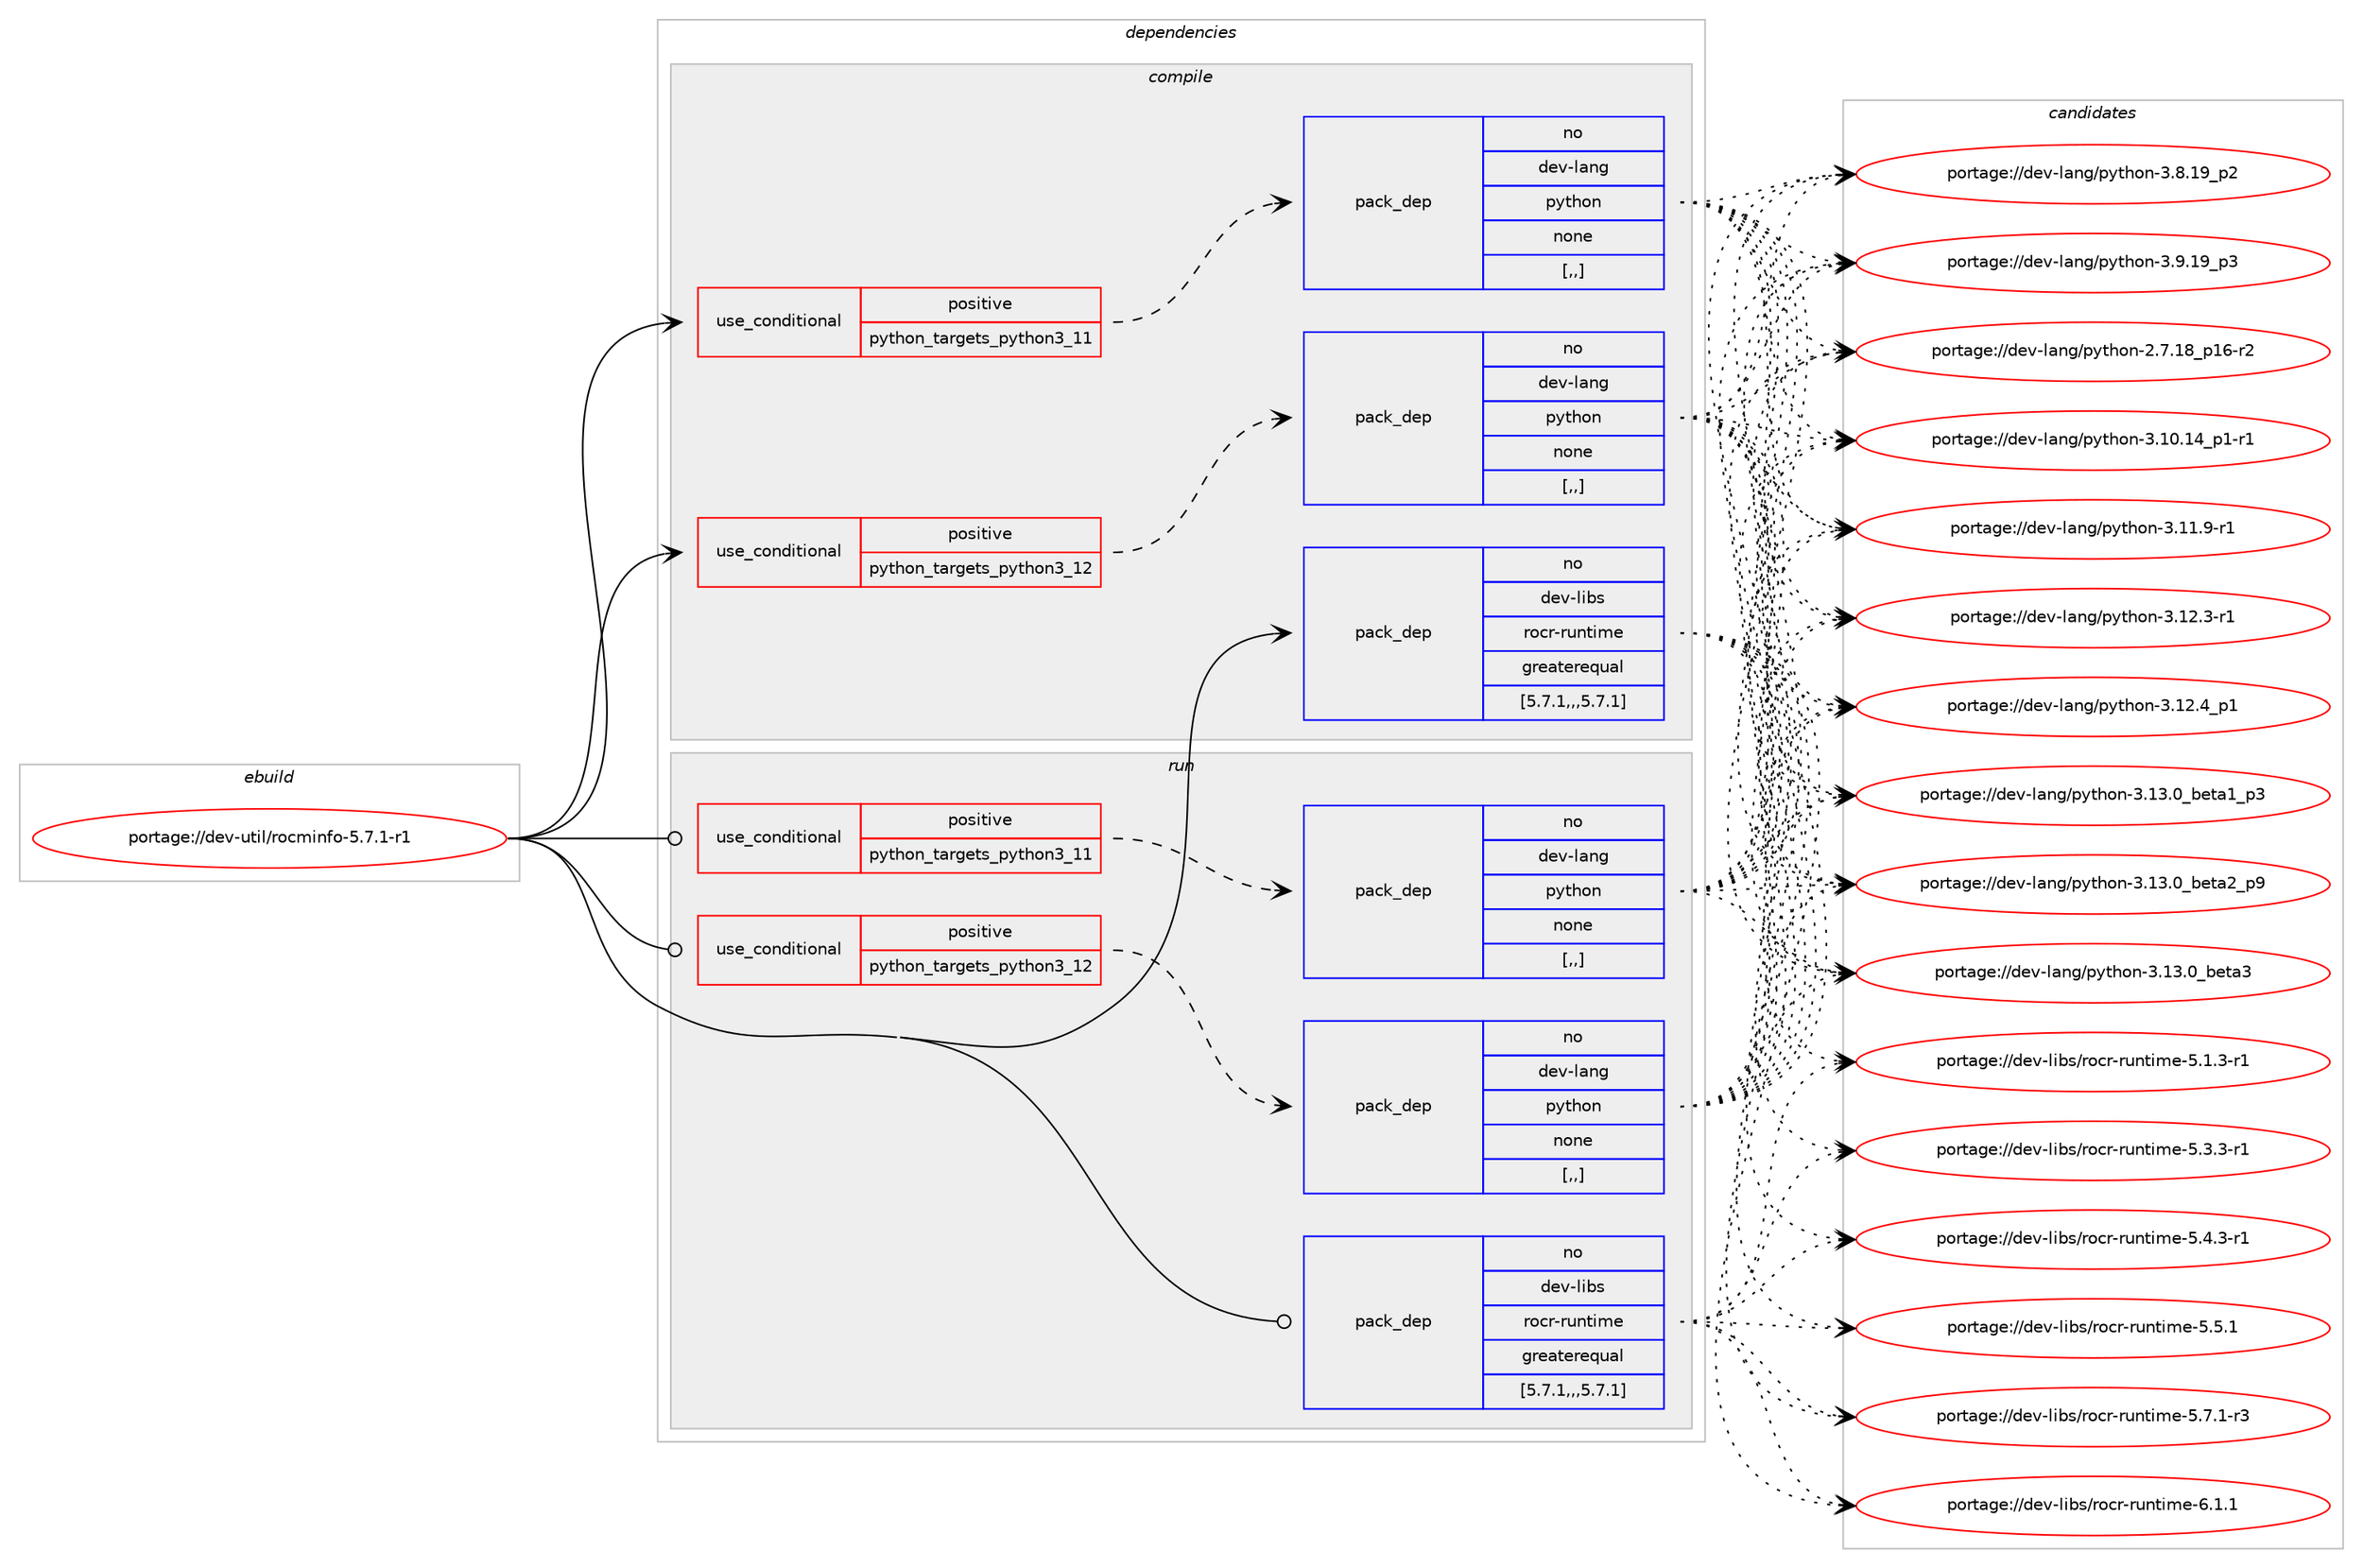 digraph prolog {

# *************
# Graph options
# *************

newrank=true;
concentrate=true;
compound=true;
graph [rankdir=LR,fontname=Helvetica,fontsize=10,ranksep=1.5];#, ranksep=2.5, nodesep=0.2];
edge  [arrowhead=vee];
node  [fontname=Helvetica,fontsize=10];

# **********
# The ebuild
# **********

subgraph cluster_leftcol {
color=gray;
rank=same;
label=<<i>ebuild</i>>;
id [label="portage://dev-util/rocminfo-5.7.1-r1", color=red, width=4, href="../dev-util/rocminfo-5.7.1-r1.svg"];
}

# ****************
# The dependencies
# ****************

subgraph cluster_midcol {
color=gray;
label=<<i>dependencies</i>>;
subgraph cluster_compile {
fillcolor="#eeeeee";
style=filled;
label=<<i>compile</i>>;
subgraph cond60184 {
dependency214716 [label=<<TABLE BORDER="0" CELLBORDER="1" CELLSPACING="0" CELLPADDING="4"><TR><TD ROWSPAN="3" CELLPADDING="10">use_conditional</TD></TR><TR><TD>positive</TD></TR><TR><TD>python_targets_python3_11</TD></TR></TABLE>>, shape=none, color=red];
subgraph pack153111 {
dependency214717 [label=<<TABLE BORDER="0" CELLBORDER="1" CELLSPACING="0" CELLPADDING="4" WIDTH="220"><TR><TD ROWSPAN="6" CELLPADDING="30">pack_dep</TD></TR><TR><TD WIDTH="110">no</TD></TR><TR><TD>dev-lang</TD></TR><TR><TD>python</TD></TR><TR><TD>none</TD></TR><TR><TD>[,,]</TD></TR></TABLE>>, shape=none, color=blue];
}
dependency214716:e -> dependency214717:w [weight=20,style="dashed",arrowhead="vee"];
}
id:e -> dependency214716:w [weight=20,style="solid",arrowhead="vee"];
subgraph cond60185 {
dependency214718 [label=<<TABLE BORDER="0" CELLBORDER="1" CELLSPACING="0" CELLPADDING="4"><TR><TD ROWSPAN="3" CELLPADDING="10">use_conditional</TD></TR><TR><TD>positive</TD></TR><TR><TD>python_targets_python3_12</TD></TR></TABLE>>, shape=none, color=red];
subgraph pack153112 {
dependency214719 [label=<<TABLE BORDER="0" CELLBORDER="1" CELLSPACING="0" CELLPADDING="4" WIDTH="220"><TR><TD ROWSPAN="6" CELLPADDING="30">pack_dep</TD></TR><TR><TD WIDTH="110">no</TD></TR><TR><TD>dev-lang</TD></TR><TR><TD>python</TD></TR><TR><TD>none</TD></TR><TR><TD>[,,]</TD></TR></TABLE>>, shape=none, color=blue];
}
dependency214718:e -> dependency214719:w [weight=20,style="dashed",arrowhead="vee"];
}
id:e -> dependency214718:w [weight=20,style="solid",arrowhead="vee"];
subgraph pack153113 {
dependency214720 [label=<<TABLE BORDER="0" CELLBORDER="1" CELLSPACING="0" CELLPADDING="4" WIDTH="220"><TR><TD ROWSPAN="6" CELLPADDING="30">pack_dep</TD></TR><TR><TD WIDTH="110">no</TD></TR><TR><TD>dev-libs</TD></TR><TR><TD>rocr-runtime</TD></TR><TR><TD>greaterequal</TD></TR><TR><TD>[5.7.1,,,5.7.1]</TD></TR></TABLE>>, shape=none, color=blue];
}
id:e -> dependency214720:w [weight=20,style="solid",arrowhead="vee"];
}
subgraph cluster_compileandrun {
fillcolor="#eeeeee";
style=filled;
label=<<i>compile and run</i>>;
}
subgraph cluster_run {
fillcolor="#eeeeee";
style=filled;
label=<<i>run</i>>;
subgraph cond60186 {
dependency214721 [label=<<TABLE BORDER="0" CELLBORDER="1" CELLSPACING="0" CELLPADDING="4"><TR><TD ROWSPAN="3" CELLPADDING="10">use_conditional</TD></TR><TR><TD>positive</TD></TR><TR><TD>python_targets_python3_11</TD></TR></TABLE>>, shape=none, color=red];
subgraph pack153114 {
dependency214722 [label=<<TABLE BORDER="0" CELLBORDER="1" CELLSPACING="0" CELLPADDING="4" WIDTH="220"><TR><TD ROWSPAN="6" CELLPADDING="30">pack_dep</TD></TR><TR><TD WIDTH="110">no</TD></TR><TR><TD>dev-lang</TD></TR><TR><TD>python</TD></TR><TR><TD>none</TD></TR><TR><TD>[,,]</TD></TR></TABLE>>, shape=none, color=blue];
}
dependency214721:e -> dependency214722:w [weight=20,style="dashed",arrowhead="vee"];
}
id:e -> dependency214721:w [weight=20,style="solid",arrowhead="odot"];
subgraph cond60187 {
dependency214723 [label=<<TABLE BORDER="0" CELLBORDER="1" CELLSPACING="0" CELLPADDING="4"><TR><TD ROWSPAN="3" CELLPADDING="10">use_conditional</TD></TR><TR><TD>positive</TD></TR><TR><TD>python_targets_python3_12</TD></TR></TABLE>>, shape=none, color=red];
subgraph pack153115 {
dependency214724 [label=<<TABLE BORDER="0" CELLBORDER="1" CELLSPACING="0" CELLPADDING="4" WIDTH="220"><TR><TD ROWSPAN="6" CELLPADDING="30">pack_dep</TD></TR><TR><TD WIDTH="110">no</TD></TR><TR><TD>dev-lang</TD></TR><TR><TD>python</TD></TR><TR><TD>none</TD></TR><TR><TD>[,,]</TD></TR></TABLE>>, shape=none, color=blue];
}
dependency214723:e -> dependency214724:w [weight=20,style="dashed",arrowhead="vee"];
}
id:e -> dependency214723:w [weight=20,style="solid",arrowhead="odot"];
subgraph pack153116 {
dependency214725 [label=<<TABLE BORDER="0" CELLBORDER="1" CELLSPACING="0" CELLPADDING="4" WIDTH="220"><TR><TD ROWSPAN="6" CELLPADDING="30">pack_dep</TD></TR><TR><TD WIDTH="110">no</TD></TR><TR><TD>dev-libs</TD></TR><TR><TD>rocr-runtime</TD></TR><TR><TD>greaterequal</TD></TR><TR><TD>[5.7.1,,,5.7.1]</TD></TR></TABLE>>, shape=none, color=blue];
}
id:e -> dependency214725:w [weight=20,style="solid",arrowhead="odot"];
}
}

# **************
# The candidates
# **************

subgraph cluster_choices {
rank=same;
color=gray;
label=<<i>candidates</i>>;

subgraph choice153111 {
color=black;
nodesep=1;
choice100101118451089711010347112121116104111110455046554649569511249544511450 [label="portage://dev-lang/python-2.7.18_p16-r2", color=red, width=4,href="../dev-lang/python-2.7.18_p16-r2.svg"];
choice100101118451089711010347112121116104111110455146494846495295112494511449 [label="portage://dev-lang/python-3.10.14_p1-r1", color=red, width=4,href="../dev-lang/python-3.10.14_p1-r1.svg"];
choice100101118451089711010347112121116104111110455146494946574511449 [label="portage://dev-lang/python-3.11.9-r1", color=red, width=4,href="../dev-lang/python-3.11.9-r1.svg"];
choice100101118451089711010347112121116104111110455146495046514511449 [label="portage://dev-lang/python-3.12.3-r1", color=red, width=4,href="../dev-lang/python-3.12.3-r1.svg"];
choice100101118451089711010347112121116104111110455146495046529511249 [label="portage://dev-lang/python-3.12.4_p1", color=red, width=4,href="../dev-lang/python-3.12.4_p1.svg"];
choice10010111845108971101034711212111610411111045514649514648959810111697499511251 [label="portage://dev-lang/python-3.13.0_beta1_p3", color=red, width=4,href="../dev-lang/python-3.13.0_beta1_p3.svg"];
choice10010111845108971101034711212111610411111045514649514648959810111697509511257 [label="portage://dev-lang/python-3.13.0_beta2_p9", color=red, width=4,href="../dev-lang/python-3.13.0_beta2_p9.svg"];
choice1001011184510897110103471121211161041111104551464951464895981011169751 [label="portage://dev-lang/python-3.13.0_beta3", color=red, width=4,href="../dev-lang/python-3.13.0_beta3.svg"];
choice100101118451089711010347112121116104111110455146564649579511250 [label="portage://dev-lang/python-3.8.19_p2", color=red, width=4,href="../dev-lang/python-3.8.19_p2.svg"];
choice100101118451089711010347112121116104111110455146574649579511251 [label="portage://dev-lang/python-3.9.19_p3", color=red, width=4,href="../dev-lang/python-3.9.19_p3.svg"];
dependency214717:e -> choice100101118451089711010347112121116104111110455046554649569511249544511450:w [style=dotted,weight="100"];
dependency214717:e -> choice100101118451089711010347112121116104111110455146494846495295112494511449:w [style=dotted,weight="100"];
dependency214717:e -> choice100101118451089711010347112121116104111110455146494946574511449:w [style=dotted,weight="100"];
dependency214717:e -> choice100101118451089711010347112121116104111110455146495046514511449:w [style=dotted,weight="100"];
dependency214717:e -> choice100101118451089711010347112121116104111110455146495046529511249:w [style=dotted,weight="100"];
dependency214717:e -> choice10010111845108971101034711212111610411111045514649514648959810111697499511251:w [style=dotted,weight="100"];
dependency214717:e -> choice10010111845108971101034711212111610411111045514649514648959810111697509511257:w [style=dotted,weight="100"];
dependency214717:e -> choice1001011184510897110103471121211161041111104551464951464895981011169751:w [style=dotted,weight="100"];
dependency214717:e -> choice100101118451089711010347112121116104111110455146564649579511250:w [style=dotted,weight="100"];
dependency214717:e -> choice100101118451089711010347112121116104111110455146574649579511251:w [style=dotted,weight="100"];
}
subgraph choice153112 {
color=black;
nodesep=1;
choice100101118451089711010347112121116104111110455046554649569511249544511450 [label="portage://dev-lang/python-2.7.18_p16-r2", color=red, width=4,href="../dev-lang/python-2.7.18_p16-r2.svg"];
choice100101118451089711010347112121116104111110455146494846495295112494511449 [label="portage://dev-lang/python-3.10.14_p1-r1", color=red, width=4,href="../dev-lang/python-3.10.14_p1-r1.svg"];
choice100101118451089711010347112121116104111110455146494946574511449 [label="portage://dev-lang/python-3.11.9-r1", color=red, width=4,href="../dev-lang/python-3.11.9-r1.svg"];
choice100101118451089711010347112121116104111110455146495046514511449 [label="portage://dev-lang/python-3.12.3-r1", color=red, width=4,href="../dev-lang/python-3.12.3-r1.svg"];
choice100101118451089711010347112121116104111110455146495046529511249 [label="portage://dev-lang/python-3.12.4_p1", color=red, width=4,href="../dev-lang/python-3.12.4_p1.svg"];
choice10010111845108971101034711212111610411111045514649514648959810111697499511251 [label="portage://dev-lang/python-3.13.0_beta1_p3", color=red, width=4,href="../dev-lang/python-3.13.0_beta1_p3.svg"];
choice10010111845108971101034711212111610411111045514649514648959810111697509511257 [label="portage://dev-lang/python-3.13.0_beta2_p9", color=red, width=4,href="../dev-lang/python-3.13.0_beta2_p9.svg"];
choice1001011184510897110103471121211161041111104551464951464895981011169751 [label="portage://dev-lang/python-3.13.0_beta3", color=red, width=4,href="../dev-lang/python-3.13.0_beta3.svg"];
choice100101118451089711010347112121116104111110455146564649579511250 [label="portage://dev-lang/python-3.8.19_p2", color=red, width=4,href="../dev-lang/python-3.8.19_p2.svg"];
choice100101118451089711010347112121116104111110455146574649579511251 [label="portage://dev-lang/python-3.9.19_p3", color=red, width=4,href="../dev-lang/python-3.9.19_p3.svg"];
dependency214719:e -> choice100101118451089711010347112121116104111110455046554649569511249544511450:w [style=dotted,weight="100"];
dependency214719:e -> choice100101118451089711010347112121116104111110455146494846495295112494511449:w [style=dotted,weight="100"];
dependency214719:e -> choice100101118451089711010347112121116104111110455146494946574511449:w [style=dotted,weight="100"];
dependency214719:e -> choice100101118451089711010347112121116104111110455146495046514511449:w [style=dotted,weight="100"];
dependency214719:e -> choice100101118451089711010347112121116104111110455146495046529511249:w [style=dotted,weight="100"];
dependency214719:e -> choice10010111845108971101034711212111610411111045514649514648959810111697499511251:w [style=dotted,weight="100"];
dependency214719:e -> choice10010111845108971101034711212111610411111045514649514648959810111697509511257:w [style=dotted,weight="100"];
dependency214719:e -> choice1001011184510897110103471121211161041111104551464951464895981011169751:w [style=dotted,weight="100"];
dependency214719:e -> choice100101118451089711010347112121116104111110455146564649579511250:w [style=dotted,weight="100"];
dependency214719:e -> choice100101118451089711010347112121116104111110455146574649579511251:w [style=dotted,weight="100"];
}
subgraph choice153113 {
color=black;
nodesep=1;
choice10010111845108105981154711411199114451141171101161051091014553464946514511449 [label="portage://dev-libs/rocr-runtime-5.1.3-r1", color=red, width=4,href="../dev-libs/rocr-runtime-5.1.3-r1.svg"];
choice10010111845108105981154711411199114451141171101161051091014553465146514511449 [label="portage://dev-libs/rocr-runtime-5.3.3-r1", color=red, width=4,href="../dev-libs/rocr-runtime-5.3.3-r1.svg"];
choice10010111845108105981154711411199114451141171101161051091014553465246514511449 [label="portage://dev-libs/rocr-runtime-5.4.3-r1", color=red, width=4,href="../dev-libs/rocr-runtime-5.4.3-r1.svg"];
choice1001011184510810598115471141119911445114117110116105109101455346534649 [label="portage://dev-libs/rocr-runtime-5.5.1", color=red, width=4,href="../dev-libs/rocr-runtime-5.5.1.svg"];
choice10010111845108105981154711411199114451141171101161051091014553465546494511451 [label="portage://dev-libs/rocr-runtime-5.7.1-r3", color=red, width=4,href="../dev-libs/rocr-runtime-5.7.1-r3.svg"];
choice1001011184510810598115471141119911445114117110116105109101455446494649 [label="portage://dev-libs/rocr-runtime-6.1.1", color=red, width=4,href="../dev-libs/rocr-runtime-6.1.1.svg"];
dependency214720:e -> choice10010111845108105981154711411199114451141171101161051091014553464946514511449:w [style=dotted,weight="100"];
dependency214720:e -> choice10010111845108105981154711411199114451141171101161051091014553465146514511449:w [style=dotted,weight="100"];
dependency214720:e -> choice10010111845108105981154711411199114451141171101161051091014553465246514511449:w [style=dotted,weight="100"];
dependency214720:e -> choice1001011184510810598115471141119911445114117110116105109101455346534649:w [style=dotted,weight="100"];
dependency214720:e -> choice10010111845108105981154711411199114451141171101161051091014553465546494511451:w [style=dotted,weight="100"];
dependency214720:e -> choice1001011184510810598115471141119911445114117110116105109101455446494649:w [style=dotted,weight="100"];
}
subgraph choice153114 {
color=black;
nodesep=1;
choice100101118451089711010347112121116104111110455046554649569511249544511450 [label="portage://dev-lang/python-2.7.18_p16-r2", color=red, width=4,href="../dev-lang/python-2.7.18_p16-r2.svg"];
choice100101118451089711010347112121116104111110455146494846495295112494511449 [label="portage://dev-lang/python-3.10.14_p1-r1", color=red, width=4,href="../dev-lang/python-3.10.14_p1-r1.svg"];
choice100101118451089711010347112121116104111110455146494946574511449 [label="portage://dev-lang/python-3.11.9-r1", color=red, width=4,href="../dev-lang/python-3.11.9-r1.svg"];
choice100101118451089711010347112121116104111110455146495046514511449 [label="portage://dev-lang/python-3.12.3-r1", color=red, width=4,href="../dev-lang/python-3.12.3-r1.svg"];
choice100101118451089711010347112121116104111110455146495046529511249 [label="portage://dev-lang/python-3.12.4_p1", color=red, width=4,href="../dev-lang/python-3.12.4_p1.svg"];
choice10010111845108971101034711212111610411111045514649514648959810111697499511251 [label="portage://dev-lang/python-3.13.0_beta1_p3", color=red, width=4,href="../dev-lang/python-3.13.0_beta1_p3.svg"];
choice10010111845108971101034711212111610411111045514649514648959810111697509511257 [label="portage://dev-lang/python-3.13.0_beta2_p9", color=red, width=4,href="../dev-lang/python-3.13.0_beta2_p9.svg"];
choice1001011184510897110103471121211161041111104551464951464895981011169751 [label="portage://dev-lang/python-3.13.0_beta3", color=red, width=4,href="../dev-lang/python-3.13.0_beta3.svg"];
choice100101118451089711010347112121116104111110455146564649579511250 [label="portage://dev-lang/python-3.8.19_p2", color=red, width=4,href="../dev-lang/python-3.8.19_p2.svg"];
choice100101118451089711010347112121116104111110455146574649579511251 [label="portage://dev-lang/python-3.9.19_p3", color=red, width=4,href="../dev-lang/python-3.9.19_p3.svg"];
dependency214722:e -> choice100101118451089711010347112121116104111110455046554649569511249544511450:w [style=dotted,weight="100"];
dependency214722:e -> choice100101118451089711010347112121116104111110455146494846495295112494511449:w [style=dotted,weight="100"];
dependency214722:e -> choice100101118451089711010347112121116104111110455146494946574511449:w [style=dotted,weight="100"];
dependency214722:e -> choice100101118451089711010347112121116104111110455146495046514511449:w [style=dotted,weight="100"];
dependency214722:e -> choice100101118451089711010347112121116104111110455146495046529511249:w [style=dotted,weight="100"];
dependency214722:e -> choice10010111845108971101034711212111610411111045514649514648959810111697499511251:w [style=dotted,weight="100"];
dependency214722:e -> choice10010111845108971101034711212111610411111045514649514648959810111697509511257:w [style=dotted,weight="100"];
dependency214722:e -> choice1001011184510897110103471121211161041111104551464951464895981011169751:w [style=dotted,weight="100"];
dependency214722:e -> choice100101118451089711010347112121116104111110455146564649579511250:w [style=dotted,weight="100"];
dependency214722:e -> choice100101118451089711010347112121116104111110455146574649579511251:w [style=dotted,weight="100"];
}
subgraph choice153115 {
color=black;
nodesep=1;
choice100101118451089711010347112121116104111110455046554649569511249544511450 [label="portage://dev-lang/python-2.7.18_p16-r2", color=red, width=4,href="../dev-lang/python-2.7.18_p16-r2.svg"];
choice100101118451089711010347112121116104111110455146494846495295112494511449 [label="portage://dev-lang/python-3.10.14_p1-r1", color=red, width=4,href="../dev-lang/python-3.10.14_p1-r1.svg"];
choice100101118451089711010347112121116104111110455146494946574511449 [label="portage://dev-lang/python-3.11.9-r1", color=red, width=4,href="../dev-lang/python-3.11.9-r1.svg"];
choice100101118451089711010347112121116104111110455146495046514511449 [label="portage://dev-lang/python-3.12.3-r1", color=red, width=4,href="../dev-lang/python-3.12.3-r1.svg"];
choice100101118451089711010347112121116104111110455146495046529511249 [label="portage://dev-lang/python-3.12.4_p1", color=red, width=4,href="../dev-lang/python-3.12.4_p1.svg"];
choice10010111845108971101034711212111610411111045514649514648959810111697499511251 [label="portage://dev-lang/python-3.13.0_beta1_p3", color=red, width=4,href="../dev-lang/python-3.13.0_beta1_p3.svg"];
choice10010111845108971101034711212111610411111045514649514648959810111697509511257 [label="portage://dev-lang/python-3.13.0_beta2_p9", color=red, width=4,href="../dev-lang/python-3.13.0_beta2_p9.svg"];
choice1001011184510897110103471121211161041111104551464951464895981011169751 [label="portage://dev-lang/python-3.13.0_beta3", color=red, width=4,href="../dev-lang/python-3.13.0_beta3.svg"];
choice100101118451089711010347112121116104111110455146564649579511250 [label="portage://dev-lang/python-3.8.19_p2", color=red, width=4,href="../dev-lang/python-3.8.19_p2.svg"];
choice100101118451089711010347112121116104111110455146574649579511251 [label="portage://dev-lang/python-3.9.19_p3", color=red, width=4,href="../dev-lang/python-3.9.19_p3.svg"];
dependency214724:e -> choice100101118451089711010347112121116104111110455046554649569511249544511450:w [style=dotted,weight="100"];
dependency214724:e -> choice100101118451089711010347112121116104111110455146494846495295112494511449:w [style=dotted,weight="100"];
dependency214724:e -> choice100101118451089711010347112121116104111110455146494946574511449:w [style=dotted,weight="100"];
dependency214724:e -> choice100101118451089711010347112121116104111110455146495046514511449:w [style=dotted,weight="100"];
dependency214724:e -> choice100101118451089711010347112121116104111110455146495046529511249:w [style=dotted,weight="100"];
dependency214724:e -> choice10010111845108971101034711212111610411111045514649514648959810111697499511251:w [style=dotted,weight="100"];
dependency214724:e -> choice10010111845108971101034711212111610411111045514649514648959810111697509511257:w [style=dotted,weight="100"];
dependency214724:e -> choice1001011184510897110103471121211161041111104551464951464895981011169751:w [style=dotted,weight="100"];
dependency214724:e -> choice100101118451089711010347112121116104111110455146564649579511250:w [style=dotted,weight="100"];
dependency214724:e -> choice100101118451089711010347112121116104111110455146574649579511251:w [style=dotted,weight="100"];
}
subgraph choice153116 {
color=black;
nodesep=1;
choice10010111845108105981154711411199114451141171101161051091014553464946514511449 [label="portage://dev-libs/rocr-runtime-5.1.3-r1", color=red, width=4,href="../dev-libs/rocr-runtime-5.1.3-r1.svg"];
choice10010111845108105981154711411199114451141171101161051091014553465146514511449 [label="portage://dev-libs/rocr-runtime-5.3.3-r1", color=red, width=4,href="../dev-libs/rocr-runtime-5.3.3-r1.svg"];
choice10010111845108105981154711411199114451141171101161051091014553465246514511449 [label="portage://dev-libs/rocr-runtime-5.4.3-r1", color=red, width=4,href="../dev-libs/rocr-runtime-5.4.3-r1.svg"];
choice1001011184510810598115471141119911445114117110116105109101455346534649 [label="portage://dev-libs/rocr-runtime-5.5.1", color=red, width=4,href="../dev-libs/rocr-runtime-5.5.1.svg"];
choice10010111845108105981154711411199114451141171101161051091014553465546494511451 [label="portage://dev-libs/rocr-runtime-5.7.1-r3", color=red, width=4,href="../dev-libs/rocr-runtime-5.7.1-r3.svg"];
choice1001011184510810598115471141119911445114117110116105109101455446494649 [label="portage://dev-libs/rocr-runtime-6.1.1", color=red, width=4,href="../dev-libs/rocr-runtime-6.1.1.svg"];
dependency214725:e -> choice10010111845108105981154711411199114451141171101161051091014553464946514511449:w [style=dotted,weight="100"];
dependency214725:e -> choice10010111845108105981154711411199114451141171101161051091014553465146514511449:w [style=dotted,weight="100"];
dependency214725:e -> choice10010111845108105981154711411199114451141171101161051091014553465246514511449:w [style=dotted,weight="100"];
dependency214725:e -> choice1001011184510810598115471141119911445114117110116105109101455346534649:w [style=dotted,weight="100"];
dependency214725:e -> choice10010111845108105981154711411199114451141171101161051091014553465546494511451:w [style=dotted,weight="100"];
dependency214725:e -> choice1001011184510810598115471141119911445114117110116105109101455446494649:w [style=dotted,weight="100"];
}
}

}
